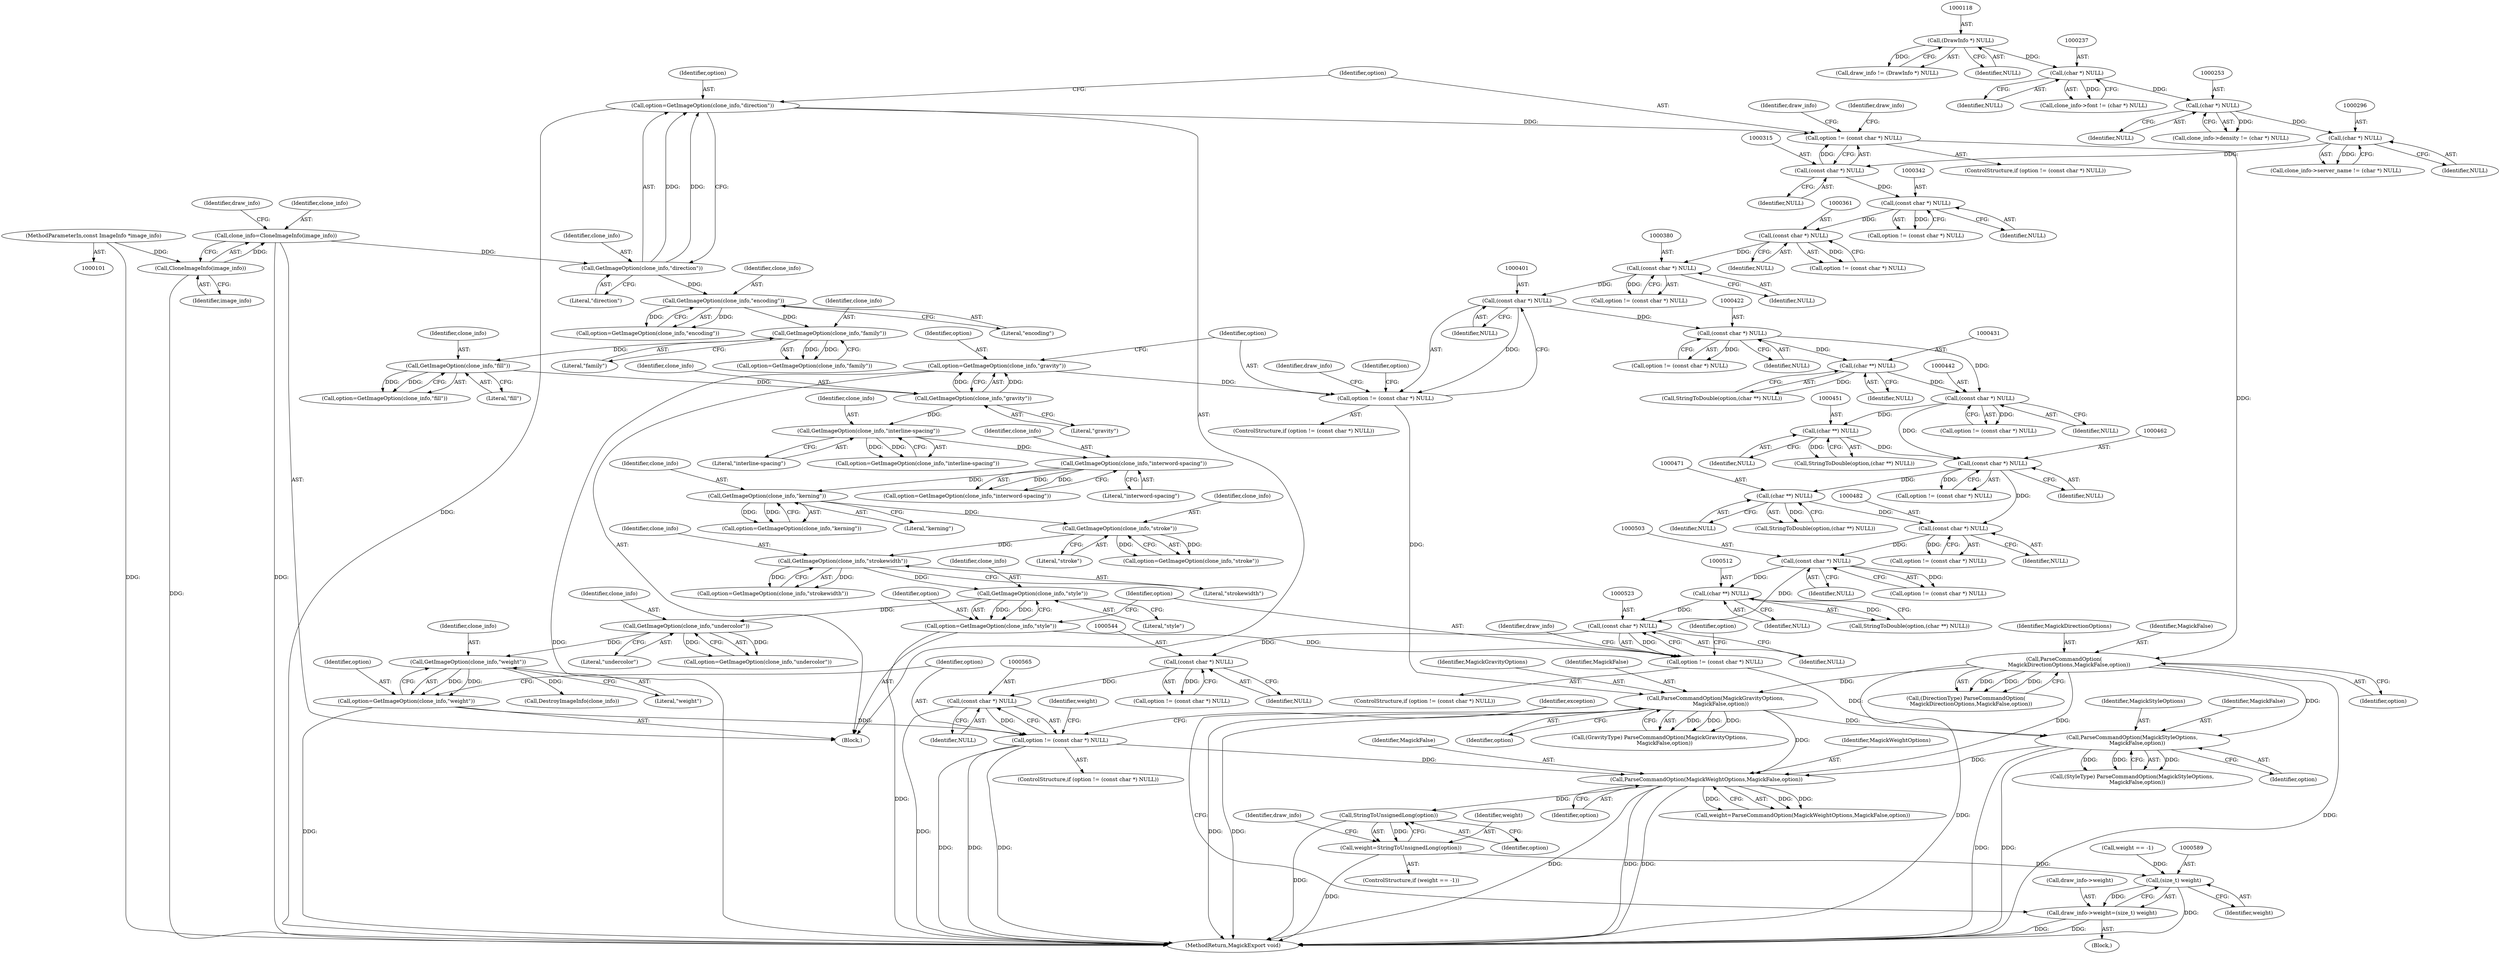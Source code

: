 digraph "1_ImageMagick_726812fa2fa7ce16bcf58f6e115f65427a1c0950_4@del" {
"1000582" [label="(Call,StringToUnsignedLong(option))"];
"1000571" [label="(Call,ParseCommandOption(MagickWeightOptions,MagickFalse,option))"];
"1000531" [label="(Call,ParseCommandOption(MagickStyleOptions,\n      MagickFalse,option))"];
"1000409" [label="(Call,ParseCommandOption(MagickGravityOptions,\n      MagickFalse,option))"];
"1000323" [label="(Call,ParseCommandOption(\n      MagickDirectionOptions,MagickFalse,option))"];
"1000312" [label="(Call,option != (const char *) NULL)"];
"1000306" [label="(Call,option=GetImageOption(clone_info,\"direction\"))"];
"1000308" [label="(Call,GetImageOption(clone_info,\"direction\"))"];
"1000128" [label="(Call,clone_info=CloneImageInfo(image_info))"];
"1000130" [label="(Call,CloneImageInfo(image_info))"];
"1000102" [label="(MethodParameterIn,const ImageInfo *image_info)"];
"1000314" [label="(Call,(const char *) NULL)"];
"1000295" [label="(Call,(char *) NULL)"];
"1000252" [label="(Call,(char *) NULL)"];
"1000236" [label="(Call,(char *) NULL)"];
"1000117" [label="(Call,(DrawInfo *) NULL)"];
"1000398" [label="(Call,option != (const char *) NULL)"];
"1000392" [label="(Call,option=GetImageOption(clone_info,\"gravity\"))"];
"1000394" [label="(Call,GetImageOption(clone_info,\"gravity\"))"];
"1000373" [label="(Call,GetImageOption(clone_info,\"fill\"))"];
"1000354" [label="(Call,GetImageOption(clone_info,\"family\"))"];
"1000335" [label="(Call,GetImageOption(clone_info,\"encoding\"))"];
"1000400" [label="(Call,(const char *) NULL)"];
"1000379" [label="(Call,(const char *) NULL)"];
"1000360" [label="(Call,(const char *) NULL)"];
"1000341" [label="(Call,(const char *) NULL)"];
"1000520" [label="(Call,option != (const char *) NULL)"];
"1000514" [label="(Call,option=GetImageOption(clone_info,\"style\"))"];
"1000516" [label="(Call,GetImageOption(clone_info,\"style\"))"];
"1000496" [label="(Call,GetImageOption(clone_info,\"strokewidth\"))"];
"1000475" [label="(Call,GetImageOption(clone_info,\"stroke\"))"];
"1000455" [label="(Call,GetImageOption(clone_info,\"kerning\"))"];
"1000435" [label="(Call,GetImageOption(clone_info,\"interword-spacing\"))"];
"1000415" [label="(Call,GetImageOption(clone_info,\"interline-spacing\"))"];
"1000522" [label="(Call,(const char *) NULL)"];
"1000511" [label="(Call,(char **) NULL)"];
"1000502" [label="(Call,(const char *) NULL)"];
"1000481" [label="(Call,(const char *) NULL)"];
"1000470" [label="(Call,(char **) NULL)"];
"1000461" [label="(Call,(const char *) NULL)"];
"1000441" [label="(Call,(const char *) NULL)"];
"1000421" [label="(Call,(const char *) NULL)"];
"1000430" [label="(Call,(char **) NULL)"];
"1000450" [label="(Call,(char **) NULL)"];
"1000562" [label="(Call,option != (const char *) NULL)"];
"1000556" [label="(Call,option=GetImageOption(clone_info,\"weight\"))"];
"1000558" [label="(Call,GetImageOption(clone_info,\"weight\"))"];
"1000537" [label="(Call,GetImageOption(clone_info,\"undercolor\"))"];
"1000564" [label="(Call,(const char *) NULL)"];
"1000543" [label="(Call,(const char *) NULL)"];
"1000580" [label="(Call,weight=StringToUnsignedLong(option))"];
"1000588" [label="(Call,(size_t) weight)"];
"1000584" [label="(Call,draw_info->weight=(size_t) weight)"];
"1000405" [label="(Identifier,draw_info)"];
"1000534" [label="(Identifier,option)"];
"1000428" [label="(Call,StringToDouble(option,(char **) NULL))"];
"1000377" [label="(Call,option != (const char *) NULL)"];
"1000433" [label="(Call,option=GetImageOption(clone_info,\"interword-spacing\"))"];
"1000576" [label="(Call,weight == -1)"];
"1000307" [label="(Identifier,option)"];
"1000580" [label="(Call,weight=StringToUnsignedLong(option))"];
"1000419" [label="(Call,option != (const char *) NULL)"];
"1000470" [label="(Call,(char **) NULL)"];
"1000435" [label="(Call,GetImageOption(clone_info,\"interword-spacing\"))"];
"1000574" [label="(Identifier,option)"];
"1000477" [label="(Literal,\"stroke\")"];
"1000566" [label="(Identifier,NULL)"];
"1000529" [label="(Call,(StyleType) ParseCommandOption(MagickStyleOptions,\n      MagickFalse,option))"];
"1000572" [label="(Identifier,MagickWeightOptions)"];
"1000564" [label="(Call,(const char *) NULL)"];
"1000119" [label="(Identifier,NULL)"];
"1000592" [label="(Identifier,exception)"];
"1000335" [label="(Call,GetImageOption(clone_info,\"encoding\"))"];
"1000524" [label="(Identifier,NULL)"];
"1000295" [label="(Call,(char *) NULL)"];
"1000410" [label="(Identifier,MagickGravityOptions)"];
"1000496" [label="(Call,GetImageOption(clone_info,\"strokewidth\"))"];
"1000569" [label="(Call,weight=ParseCommandOption(MagickWeightOptions,MagickFalse,option))"];
"1000336" [label="(Identifier,clone_info)"];
"1000516" [label="(Call,GetImageOption(clone_info,\"style\"))"];
"1000135" [label="(Identifier,draw_info)"];
"1000399" [label="(Identifier,option)"];
"1000468" [label="(Call,StringToDouble(option,(char **) NULL))"];
"1000588" [label="(Call,(size_t) weight)"];
"1000543" [label="(Call,(const char *) NULL)"];
"1000379" [label="(Call,(const char *) NULL)"];
"1000476" [label="(Identifier,clone_info)"];
"1000514" [label="(Call,option=GetImageOption(clone_info,\"style\"))"];
"1000500" [label="(Call,option != (const char *) NULL)"];
"1000311" [label="(ControlStructure,if (option != (const char *) NULL))"];
"1000441" [label="(Call,(const char *) NULL)"];
"1000248" [label="(Call,clone_info->density != (char *) NULL)"];
"1000131" [label="(Identifier,image_info)"];
"1000402" [label="(Identifier,NULL)"];
"1000330" [label="(Identifier,draw_info)"];
"1000321" [label="(Call,(DirectionType) ParseCommandOption(\n      MagickDirectionOptions,MagickFalse,option))"];
"1000341" [label="(Call,(const char *) NULL)"];
"1000333" [label="(Call,option=GetImageOption(clone_info,\"encoding\"))"];
"1000475" [label="(Call,GetImageOption(clone_info,\"stroke\"))"];
"1000452" [label="(Identifier,NULL)"];
"1000291" [label="(Call,clone_info->server_name != (char *) NULL)"];
"1000535" [label="(Call,option=GetImageOption(clone_info,\"undercolor\"))"];
"1000502" [label="(Call,(const char *) NULL)"];
"1000581" [label="(Identifier,weight)"];
"1000494" [label="(Call,option=GetImageOption(clone_info,\"strokewidth\"))"];
"1000407" [label="(Call,(GravityType) ParseCommandOption(MagickGravityOptions,\n      MagickFalse,option))"];
"1000326" [label="(Identifier,option)"];
"1000457" [label="(Literal,\"kerning\")"];
"1000319" [label="(Identifier,draw_info)"];
"1000483" [label="(Identifier,NULL)"];
"1000459" [label="(Call,option != (const char *) NULL)"];
"1000558" [label="(Call,GetImageOption(clone_info,\"weight\"))"];
"1000374" [label="(Identifier,clone_info)"];
"1000556" [label="(Call,option=GetImageOption(clone_info,\"weight\"))"];
"1000306" [label="(Call,option=GetImageOption(clone_info,\"direction\"))"];
"1000381" [label="(Identifier,NULL)"];
"1000343" [label="(Identifier,NULL)"];
"1000472" [label="(Identifier,NULL)"];
"1000254" [label="(Identifier,NULL)"];
"1000421" [label="(Call,(const char *) NULL)"];
"1000297" [label="(Identifier,NULL)"];
"1000232" [label="(Call,clone_info->font != (char *) NULL)"];
"1000236" [label="(Call,(char *) NULL)"];
"1000352" [label="(Call,option=GetImageOption(clone_info,\"family\"))"];
"1000453" [label="(Call,option=GetImageOption(clone_info,\"kerning\"))"];
"1000479" [label="(Call,option != (const char *) NULL)"];
"1000415" [label="(Call,GetImageOption(clone_info,\"interline-spacing\"))"];
"1000583" [label="(Identifier,option)"];
"1000473" [label="(Call,option=GetImageOption(clone_info,\"stroke\"))"];
"1000604" [label="(MethodReturn,MagickExport void)"];
"1000337" [label="(Literal,\"encoding\")"];
"1000515" [label="(Identifier,option)"];
"1000358" [label="(Call,option != (const char *) NULL)"];
"1000323" [label="(Call,ParseCommandOption(\n      MagickDirectionOptions,MagickFalse,option))"];
"1000538" [label="(Identifier,clone_info)"];
"1000536" [label="(Identifier,option)"];
"1000439" [label="(Call,option != (const char *) NULL)"];
"1000409" [label="(Call,ParseCommandOption(MagickGravityOptions,\n      MagickFalse,option))"];
"1000461" [label="(Call,(const char *) NULL)"];
"1000360" [label="(Call,(const char *) NULL)"];
"1000497" [label="(Identifier,clone_info)"];
"1000238" [label="(Identifier,NULL)"];
"1000585" [label="(Call,draw_info->weight)"];
"1000586" [label="(Identifier,draw_info)"];
"1000498" [label="(Literal,\"strokewidth\")"];
"1000417" [label="(Literal,\"interline-spacing\")"];
"1000115" [label="(Call,draw_info != (DrawInfo *) NULL)"];
"1000571" [label="(Call,ParseCommandOption(MagickWeightOptions,MagickFalse,option))"];
"1000450" [label="(Call,(char **) NULL)"];
"1000504" [label="(Identifier,NULL)"];
"1000423" [label="(Identifier,NULL)"];
"1000130" [label="(Call,CloneImageInfo(image_info))"];
"1000573" [label="(Identifier,MagickFalse)"];
"1000533" [label="(Identifier,MagickFalse)"];
"1000531" [label="(Call,ParseCommandOption(MagickStyleOptions,\n      MagickFalse,option))"];
"1000584" [label="(Call,draw_info->weight=(size_t) weight)"];
"1000522" [label="(Call,(const char *) NULL)"];
"1000309" [label="(Identifier,clone_info)"];
"1000339" [label="(Call,option != (const char *) NULL)"];
"1000559" [label="(Identifier,clone_info)"];
"1000413" [label="(Call,option=GetImageOption(clone_info,\"interline-spacing\"))"];
"1000563" [label="(Identifier,option)"];
"1000354" [label="(Call,GetImageOption(clone_info,\"family\"))"];
"1000102" [label="(MethodParameterIn,const ImageInfo *image_info)"];
"1000412" [label="(Identifier,option)"];
"1000398" [label="(Call,option != (const char *) NULL)"];
"1000481" [label="(Call,(const char *) NULL)"];
"1000314" [label="(Call,(const char *) NULL)"];
"1000310" [label="(Literal,\"direction\")"];
"1000414" [label="(Identifier,option)"];
"1000104" [label="(Block,)"];
"1000430" [label="(Call,(char **) NULL)"];
"1000537" [label="(Call,GetImageOption(clone_info,\"undercolor\"))"];
"1000324" [label="(Identifier,MagickDirectionOptions)"];
"1000356" [label="(Literal,\"family\")"];
"1000513" [label="(Identifier,NULL)"];
"1000582" [label="(Call,StringToUnsignedLong(option))"];
"1000394" [label="(Call,GetImageOption(clone_info,\"gravity\"))"];
"1000393" [label="(Identifier,option)"];
"1000575" [label="(ControlStructure,if (weight == -1))"];
"1000395" [label="(Identifier,clone_info)"];
"1000313" [label="(Identifier,option)"];
"1000437" [label="(Literal,\"interword-spacing\")"];
"1000527" [label="(Identifier,draw_info)"];
"1000545" [label="(Identifier,NULL)"];
"1000562" [label="(Call,option != (const char *) NULL)"];
"1000355" [label="(Identifier,clone_info)"];
"1000308" [label="(Call,GetImageOption(clone_info,\"direction\"))"];
"1000432" [label="(Identifier,NULL)"];
"1000455" [label="(Call,GetImageOption(clone_info,\"kerning\"))"];
"1000362" [label="(Identifier,NULL)"];
"1000456" [label="(Identifier,clone_info)"];
"1000128" [label="(Call,clone_info=CloneImageInfo(image_info))"];
"1000517" [label="(Identifier,clone_info)"];
"1000392" [label="(Call,option=GetImageOption(clone_info,\"gravity\"))"];
"1000375" [label="(Literal,\"fill\")"];
"1000129" [label="(Identifier,clone_info)"];
"1000252" [label="(Call,(char *) NULL)"];
"1000436" [label="(Identifier,clone_info)"];
"1000416" [label="(Identifier,clone_info)"];
"1000539" [label="(Literal,\"undercolor\")"];
"1000325" [label="(Identifier,MagickFalse)"];
"1000312" [label="(Call,option != (const char *) NULL)"];
"1000397" [label="(ControlStructure,if (option != (const char *) NULL))"];
"1000396" [label="(Literal,\"gravity\")"];
"1000541" [label="(Call,option != (const char *) NULL)"];
"1000520" [label="(Call,option != (const char *) NULL)"];
"1000519" [label="(ControlStructure,if (option != (const char *) NULL))"];
"1000602" [label="(Call,DestroyImageInfo(clone_info))"];
"1000570" [label="(Identifier,weight)"];
"1000316" [label="(Identifier,NULL)"];
"1000400" [label="(Call,(const char *) NULL)"];
"1000373" [label="(Call,GetImageOption(clone_info,\"fill\"))"];
"1000557" [label="(Identifier,option)"];
"1000463" [label="(Identifier,NULL)"];
"1000567" [label="(Block,)"];
"1000371" [label="(Call,option=GetImageOption(clone_info,\"fill\"))"];
"1000411" [label="(Identifier,MagickFalse)"];
"1000511" [label="(Call,(char **) NULL)"];
"1000448" [label="(Call,StringToDouble(option,(char **) NULL))"];
"1000532" [label="(Identifier,MagickStyleOptions)"];
"1000518" [label="(Literal,\"style\")"];
"1000560" [label="(Literal,\"weight\")"];
"1000509" [label="(Call,StringToDouble(option,(char **) NULL))"];
"1000521" [label="(Identifier,option)"];
"1000590" [label="(Identifier,weight)"];
"1000561" [label="(ControlStructure,if (option != (const char *) NULL))"];
"1000443" [label="(Identifier,NULL)"];
"1000117" [label="(Call,(DrawInfo *) NULL)"];
"1000582" -> "1000580"  [label="AST: "];
"1000582" -> "1000583"  [label="CFG: "];
"1000583" -> "1000582"  [label="AST: "];
"1000580" -> "1000582"  [label="CFG: "];
"1000582" -> "1000604"  [label="DDG: "];
"1000582" -> "1000580"  [label="DDG: "];
"1000571" -> "1000582"  [label="DDG: "];
"1000571" -> "1000569"  [label="AST: "];
"1000571" -> "1000574"  [label="CFG: "];
"1000572" -> "1000571"  [label="AST: "];
"1000573" -> "1000571"  [label="AST: "];
"1000574" -> "1000571"  [label="AST: "];
"1000569" -> "1000571"  [label="CFG: "];
"1000571" -> "1000604"  [label="DDG: "];
"1000571" -> "1000604"  [label="DDG: "];
"1000571" -> "1000604"  [label="DDG: "];
"1000571" -> "1000569"  [label="DDG: "];
"1000571" -> "1000569"  [label="DDG: "];
"1000571" -> "1000569"  [label="DDG: "];
"1000531" -> "1000571"  [label="DDG: "];
"1000409" -> "1000571"  [label="DDG: "];
"1000323" -> "1000571"  [label="DDG: "];
"1000562" -> "1000571"  [label="DDG: "];
"1000531" -> "1000529"  [label="AST: "];
"1000531" -> "1000534"  [label="CFG: "];
"1000532" -> "1000531"  [label="AST: "];
"1000533" -> "1000531"  [label="AST: "];
"1000534" -> "1000531"  [label="AST: "];
"1000529" -> "1000531"  [label="CFG: "];
"1000531" -> "1000604"  [label="DDG: "];
"1000531" -> "1000604"  [label="DDG: "];
"1000531" -> "1000529"  [label="DDG: "];
"1000531" -> "1000529"  [label="DDG: "];
"1000531" -> "1000529"  [label="DDG: "];
"1000409" -> "1000531"  [label="DDG: "];
"1000323" -> "1000531"  [label="DDG: "];
"1000520" -> "1000531"  [label="DDG: "];
"1000409" -> "1000407"  [label="AST: "];
"1000409" -> "1000412"  [label="CFG: "];
"1000410" -> "1000409"  [label="AST: "];
"1000411" -> "1000409"  [label="AST: "];
"1000412" -> "1000409"  [label="AST: "];
"1000407" -> "1000409"  [label="CFG: "];
"1000409" -> "1000604"  [label="DDG: "];
"1000409" -> "1000604"  [label="DDG: "];
"1000409" -> "1000407"  [label="DDG: "];
"1000409" -> "1000407"  [label="DDG: "];
"1000409" -> "1000407"  [label="DDG: "];
"1000323" -> "1000409"  [label="DDG: "];
"1000398" -> "1000409"  [label="DDG: "];
"1000323" -> "1000321"  [label="AST: "];
"1000323" -> "1000326"  [label="CFG: "];
"1000324" -> "1000323"  [label="AST: "];
"1000325" -> "1000323"  [label="AST: "];
"1000326" -> "1000323"  [label="AST: "];
"1000321" -> "1000323"  [label="CFG: "];
"1000323" -> "1000604"  [label="DDG: "];
"1000323" -> "1000604"  [label="DDG: "];
"1000323" -> "1000321"  [label="DDG: "];
"1000323" -> "1000321"  [label="DDG: "];
"1000323" -> "1000321"  [label="DDG: "];
"1000312" -> "1000323"  [label="DDG: "];
"1000312" -> "1000311"  [label="AST: "];
"1000312" -> "1000314"  [label="CFG: "];
"1000313" -> "1000312"  [label="AST: "];
"1000314" -> "1000312"  [label="AST: "];
"1000319" -> "1000312"  [label="CFG: "];
"1000330" -> "1000312"  [label="CFG: "];
"1000306" -> "1000312"  [label="DDG: "];
"1000314" -> "1000312"  [label="DDG: "];
"1000306" -> "1000104"  [label="AST: "];
"1000306" -> "1000308"  [label="CFG: "];
"1000307" -> "1000306"  [label="AST: "];
"1000308" -> "1000306"  [label="AST: "];
"1000313" -> "1000306"  [label="CFG: "];
"1000306" -> "1000604"  [label="DDG: "];
"1000308" -> "1000306"  [label="DDG: "];
"1000308" -> "1000306"  [label="DDG: "];
"1000308" -> "1000310"  [label="CFG: "];
"1000309" -> "1000308"  [label="AST: "];
"1000310" -> "1000308"  [label="AST: "];
"1000128" -> "1000308"  [label="DDG: "];
"1000308" -> "1000335"  [label="DDG: "];
"1000128" -> "1000104"  [label="AST: "];
"1000128" -> "1000130"  [label="CFG: "];
"1000129" -> "1000128"  [label="AST: "];
"1000130" -> "1000128"  [label="AST: "];
"1000135" -> "1000128"  [label="CFG: "];
"1000128" -> "1000604"  [label="DDG: "];
"1000130" -> "1000128"  [label="DDG: "];
"1000130" -> "1000131"  [label="CFG: "];
"1000131" -> "1000130"  [label="AST: "];
"1000130" -> "1000604"  [label="DDG: "];
"1000102" -> "1000130"  [label="DDG: "];
"1000102" -> "1000101"  [label="AST: "];
"1000102" -> "1000604"  [label="DDG: "];
"1000314" -> "1000316"  [label="CFG: "];
"1000315" -> "1000314"  [label="AST: "];
"1000316" -> "1000314"  [label="AST: "];
"1000295" -> "1000314"  [label="DDG: "];
"1000314" -> "1000341"  [label="DDG: "];
"1000295" -> "1000291"  [label="AST: "];
"1000295" -> "1000297"  [label="CFG: "];
"1000296" -> "1000295"  [label="AST: "];
"1000297" -> "1000295"  [label="AST: "];
"1000291" -> "1000295"  [label="CFG: "];
"1000295" -> "1000291"  [label="DDG: "];
"1000252" -> "1000295"  [label="DDG: "];
"1000252" -> "1000248"  [label="AST: "];
"1000252" -> "1000254"  [label="CFG: "];
"1000253" -> "1000252"  [label="AST: "];
"1000254" -> "1000252"  [label="AST: "];
"1000248" -> "1000252"  [label="CFG: "];
"1000252" -> "1000248"  [label="DDG: "];
"1000236" -> "1000252"  [label="DDG: "];
"1000236" -> "1000232"  [label="AST: "];
"1000236" -> "1000238"  [label="CFG: "];
"1000237" -> "1000236"  [label="AST: "];
"1000238" -> "1000236"  [label="AST: "];
"1000232" -> "1000236"  [label="CFG: "];
"1000236" -> "1000232"  [label="DDG: "];
"1000117" -> "1000236"  [label="DDG: "];
"1000117" -> "1000115"  [label="AST: "];
"1000117" -> "1000119"  [label="CFG: "];
"1000118" -> "1000117"  [label="AST: "];
"1000119" -> "1000117"  [label="AST: "];
"1000115" -> "1000117"  [label="CFG: "];
"1000117" -> "1000115"  [label="DDG: "];
"1000398" -> "1000397"  [label="AST: "];
"1000398" -> "1000400"  [label="CFG: "];
"1000399" -> "1000398"  [label="AST: "];
"1000400" -> "1000398"  [label="AST: "];
"1000405" -> "1000398"  [label="CFG: "];
"1000414" -> "1000398"  [label="CFG: "];
"1000392" -> "1000398"  [label="DDG: "];
"1000400" -> "1000398"  [label="DDG: "];
"1000392" -> "1000104"  [label="AST: "];
"1000392" -> "1000394"  [label="CFG: "];
"1000393" -> "1000392"  [label="AST: "];
"1000394" -> "1000392"  [label="AST: "];
"1000399" -> "1000392"  [label="CFG: "];
"1000392" -> "1000604"  [label="DDG: "];
"1000394" -> "1000392"  [label="DDG: "];
"1000394" -> "1000392"  [label="DDG: "];
"1000394" -> "1000396"  [label="CFG: "];
"1000395" -> "1000394"  [label="AST: "];
"1000396" -> "1000394"  [label="AST: "];
"1000373" -> "1000394"  [label="DDG: "];
"1000394" -> "1000415"  [label="DDG: "];
"1000373" -> "1000371"  [label="AST: "];
"1000373" -> "1000375"  [label="CFG: "];
"1000374" -> "1000373"  [label="AST: "];
"1000375" -> "1000373"  [label="AST: "];
"1000371" -> "1000373"  [label="CFG: "];
"1000373" -> "1000371"  [label="DDG: "];
"1000373" -> "1000371"  [label="DDG: "];
"1000354" -> "1000373"  [label="DDG: "];
"1000354" -> "1000352"  [label="AST: "];
"1000354" -> "1000356"  [label="CFG: "];
"1000355" -> "1000354"  [label="AST: "];
"1000356" -> "1000354"  [label="AST: "];
"1000352" -> "1000354"  [label="CFG: "];
"1000354" -> "1000352"  [label="DDG: "];
"1000354" -> "1000352"  [label="DDG: "];
"1000335" -> "1000354"  [label="DDG: "];
"1000335" -> "1000333"  [label="AST: "];
"1000335" -> "1000337"  [label="CFG: "];
"1000336" -> "1000335"  [label="AST: "];
"1000337" -> "1000335"  [label="AST: "];
"1000333" -> "1000335"  [label="CFG: "];
"1000335" -> "1000333"  [label="DDG: "];
"1000335" -> "1000333"  [label="DDG: "];
"1000400" -> "1000402"  [label="CFG: "];
"1000401" -> "1000400"  [label="AST: "];
"1000402" -> "1000400"  [label="AST: "];
"1000379" -> "1000400"  [label="DDG: "];
"1000400" -> "1000421"  [label="DDG: "];
"1000379" -> "1000377"  [label="AST: "];
"1000379" -> "1000381"  [label="CFG: "];
"1000380" -> "1000379"  [label="AST: "];
"1000381" -> "1000379"  [label="AST: "];
"1000377" -> "1000379"  [label="CFG: "];
"1000379" -> "1000377"  [label="DDG: "];
"1000360" -> "1000379"  [label="DDG: "];
"1000360" -> "1000358"  [label="AST: "];
"1000360" -> "1000362"  [label="CFG: "];
"1000361" -> "1000360"  [label="AST: "];
"1000362" -> "1000360"  [label="AST: "];
"1000358" -> "1000360"  [label="CFG: "];
"1000360" -> "1000358"  [label="DDG: "];
"1000341" -> "1000360"  [label="DDG: "];
"1000341" -> "1000339"  [label="AST: "];
"1000341" -> "1000343"  [label="CFG: "];
"1000342" -> "1000341"  [label="AST: "];
"1000343" -> "1000341"  [label="AST: "];
"1000339" -> "1000341"  [label="CFG: "];
"1000341" -> "1000339"  [label="DDG: "];
"1000520" -> "1000519"  [label="AST: "];
"1000520" -> "1000522"  [label="CFG: "];
"1000521" -> "1000520"  [label="AST: "];
"1000522" -> "1000520"  [label="AST: "];
"1000527" -> "1000520"  [label="CFG: "];
"1000536" -> "1000520"  [label="CFG: "];
"1000514" -> "1000520"  [label="DDG: "];
"1000522" -> "1000520"  [label="DDG: "];
"1000514" -> "1000104"  [label="AST: "];
"1000514" -> "1000516"  [label="CFG: "];
"1000515" -> "1000514"  [label="AST: "];
"1000516" -> "1000514"  [label="AST: "];
"1000521" -> "1000514"  [label="CFG: "];
"1000514" -> "1000604"  [label="DDG: "];
"1000516" -> "1000514"  [label="DDG: "];
"1000516" -> "1000514"  [label="DDG: "];
"1000516" -> "1000518"  [label="CFG: "];
"1000517" -> "1000516"  [label="AST: "];
"1000518" -> "1000516"  [label="AST: "];
"1000496" -> "1000516"  [label="DDG: "];
"1000516" -> "1000537"  [label="DDG: "];
"1000496" -> "1000494"  [label="AST: "];
"1000496" -> "1000498"  [label="CFG: "];
"1000497" -> "1000496"  [label="AST: "];
"1000498" -> "1000496"  [label="AST: "];
"1000494" -> "1000496"  [label="CFG: "];
"1000496" -> "1000494"  [label="DDG: "];
"1000496" -> "1000494"  [label="DDG: "];
"1000475" -> "1000496"  [label="DDG: "];
"1000475" -> "1000473"  [label="AST: "];
"1000475" -> "1000477"  [label="CFG: "];
"1000476" -> "1000475"  [label="AST: "];
"1000477" -> "1000475"  [label="AST: "];
"1000473" -> "1000475"  [label="CFG: "];
"1000475" -> "1000473"  [label="DDG: "];
"1000475" -> "1000473"  [label="DDG: "];
"1000455" -> "1000475"  [label="DDG: "];
"1000455" -> "1000453"  [label="AST: "];
"1000455" -> "1000457"  [label="CFG: "];
"1000456" -> "1000455"  [label="AST: "];
"1000457" -> "1000455"  [label="AST: "];
"1000453" -> "1000455"  [label="CFG: "];
"1000455" -> "1000453"  [label="DDG: "];
"1000455" -> "1000453"  [label="DDG: "];
"1000435" -> "1000455"  [label="DDG: "];
"1000435" -> "1000433"  [label="AST: "];
"1000435" -> "1000437"  [label="CFG: "];
"1000436" -> "1000435"  [label="AST: "];
"1000437" -> "1000435"  [label="AST: "];
"1000433" -> "1000435"  [label="CFG: "];
"1000435" -> "1000433"  [label="DDG: "];
"1000435" -> "1000433"  [label="DDG: "];
"1000415" -> "1000435"  [label="DDG: "];
"1000415" -> "1000413"  [label="AST: "];
"1000415" -> "1000417"  [label="CFG: "];
"1000416" -> "1000415"  [label="AST: "];
"1000417" -> "1000415"  [label="AST: "];
"1000413" -> "1000415"  [label="CFG: "];
"1000415" -> "1000413"  [label="DDG: "];
"1000415" -> "1000413"  [label="DDG: "];
"1000522" -> "1000524"  [label="CFG: "];
"1000523" -> "1000522"  [label="AST: "];
"1000524" -> "1000522"  [label="AST: "];
"1000511" -> "1000522"  [label="DDG: "];
"1000502" -> "1000522"  [label="DDG: "];
"1000522" -> "1000543"  [label="DDG: "];
"1000511" -> "1000509"  [label="AST: "];
"1000511" -> "1000513"  [label="CFG: "];
"1000512" -> "1000511"  [label="AST: "];
"1000513" -> "1000511"  [label="AST: "];
"1000509" -> "1000511"  [label="CFG: "];
"1000511" -> "1000509"  [label="DDG: "];
"1000502" -> "1000511"  [label="DDG: "];
"1000502" -> "1000500"  [label="AST: "];
"1000502" -> "1000504"  [label="CFG: "];
"1000503" -> "1000502"  [label="AST: "];
"1000504" -> "1000502"  [label="AST: "];
"1000500" -> "1000502"  [label="CFG: "];
"1000502" -> "1000500"  [label="DDG: "];
"1000481" -> "1000502"  [label="DDG: "];
"1000481" -> "1000479"  [label="AST: "];
"1000481" -> "1000483"  [label="CFG: "];
"1000482" -> "1000481"  [label="AST: "];
"1000483" -> "1000481"  [label="AST: "];
"1000479" -> "1000481"  [label="CFG: "];
"1000481" -> "1000479"  [label="DDG: "];
"1000470" -> "1000481"  [label="DDG: "];
"1000461" -> "1000481"  [label="DDG: "];
"1000470" -> "1000468"  [label="AST: "];
"1000470" -> "1000472"  [label="CFG: "];
"1000471" -> "1000470"  [label="AST: "];
"1000472" -> "1000470"  [label="AST: "];
"1000468" -> "1000470"  [label="CFG: "];
"1000470" -> "1000468"  [label="DDG: "];
"1000461" -> "1000470"  [label="DDG: "];
"1000461" -> "1000459"  [label="AST: "];
"1000461" -> "1000463"  [label="CFG: "];
"1000462" -> "1000461"  [label="AST: "];
"1000463" -> "1000461"  [label="AST: "];
"1000459" -> "1000461"  [label="CFG: "];
"1000461" -> "1000459"  [label="DDG: "];
"1000441" -> "1000461"  [label="DDG: "];
"1000450" -> "1000461"  [label="DDG: "];
"1000441" -> "1000439"  [label="AST: "];
"1000441" -> "1000443"  [label="CFG: "];
"1000442" -> "1000441"  [label="AST: "];
"1000443" -> "1000441"  [label="AST: "];
"1000439" -> "1000441"  [label="CFG: "];
"1000441" -> "1000439"  [label="DDG: "];
"1000421" -> "1000441"  [label="DDG: "];
"1000430" -> "1000441"  [label="DDG: "];
"1000441" -> "1000450"  [label="DDG: "];
"1000421" -> "1000419"  [label="AST: "];
"1000421" -> "1000423"  [label="CFG: "];
"1000422" -> "1000421"  [label="AST: "];
"1000423" -> "1000421"  [label="AST: "];
"1000419" -> "1000421"  [label="CFG: "];
"1000421" -> "1000419"  [label="DDG: "];
"1000421" -> "1000430"  [label="DDG: "];
"1000430" -> "1000428"  [label="AST: "];
"1000430" -> "1000432"  [label="CFG: "];
"1000431" -> "1000430"  [label="AST: "];
"1000432" -> "1000430"  [label="AST: "];
"1000428" -> "1000430"  [label="CFG: "];
"1000430" -> "1000428"  [label="DDG: "];
"1000450" -> "1000448"  [label="AST: "];
"1000450" -> "1000452"  [label="CFG: "];
"1000451" -> "1000450"  [label="AST: "];
"1000452" -> "1000450"  [label="AST: "];
"1000448" -> "1000450"  [label="CFG: "];
"1000450" -> "1000448"  [label="DDG: "];
"1000562" -> "1000561"  [label="AST: "];
"1000562" -> "1000564"  [label="CFG: "];
"1000563" -> "1000562"  [label="AST: "];
"1000564" -> "1000562"  [label="AST: "];
"1000570" -> "1000562"  [label="CFG: "];
"1000592" -> "1000562"  [label="CFG: "];
"1000562" -> "1000604"  [label="DDG: "];
"1000562" -> "1000604"  [label="DDG: "];
"1000562" -> "1000604"  [label="DDG: "];
"1000556" -> "1000562"  [label="DDG: "];
"1000564" -> "1000562"  [label="DDG: "];
"1000556" -> "1000104"  [label="AST: "];
"1000556" -> "1000558"  [label="CFG: "];
"1000557" -> "1000556"  [label="AST: "];
"1000558" -> "1000556"  [label="AST: "];
"1000563" -> "1000556"  [label="CFG: "];
"1000556" -> "1000604"  [label="DDG: "];
"1000558" -> "1000556"  [label="DDG: "];
"1000558" -> "1000556"  [label="DDG: "];
"1000558" -> "1000560"  [label="CFG: "];
"1000559" -> "1000558"  [label="AST: "];
"1000560" -> "1000558"  [label="AST: "];
"1000537" -> "1000558"  [label="DDG: "];
"1000558" -> "1000602"  [label="DDG: "];
"1000537" -> "1000535"  [label="AST: "];
"1000537" -> "1000539"  [label="CFG: "];
"1000538" -> "1000537"  [label="AST: "];
"1000539" -> "1000537"  [label="AST: "];
"1000535" -> "1000537"  [label="CFG: "];
"1000537" -> "1000535"  [label="DDG: "];
"1000537" -> "1000535"  [label="DDG: "];
"1000564" -> "1000566"  [label="CFG: "];
"1000565" -> "1000564"  [label="AST: "];
"1000566" -> "1000564"  [label="AST: "];
"1000564" -> "1000604"  [label="DDG: "];
"1000543" -> "1000564"  [label="DDG: "];
"1000543" -> "1000541"  [label="AST: "];
"1000543" -> "1000545"  [label="CFG: "];
"1000544" -> "1000543"  [label="AST: "];
"1000545" -> "1000543"  [label="AST: "];
"1000541" -> "1000543"  [label="CFG: "];
"1000543" -> "1000541"  [label="DDG: "];
"1000580" -> "1000575"  [label="AST: "];
"1000581" -> "1000580"  [label="AST: "];
"1000586" -> "1000580"  [label="CFG: "];
"1000580" -> "1000604"  [label="DDG: "];
"1000580" -> "1000588"  [label="DDG: "];
"1000588" -> "1000584"  [label="AST: "];
"1000588" -> "1000590"  [label="CFG: "];
"1000589" -> "1000588"  [label="AST: "];
"1000590" -> "1000588"  [label="AST: "];
"1000584" -> "1000588"  [label="CFG: "];
"1000588" -> "1000604"  [label="DDG: "];
"1000588" -> "1000584"  [label="DDG: "];
"1000576" -> "1000588"  [label="DDG: "];
"1000584" -> "1000567"  [label="AST: "];
"1000585" -> "1000584"  [label="AST: "];
"1000592" -> "1000584"  [label="CFG: "];
"1000584" -> "1000604"  [label="DDG: "];
"1000584" -> "1000604"  [label="DDG: "];
}
